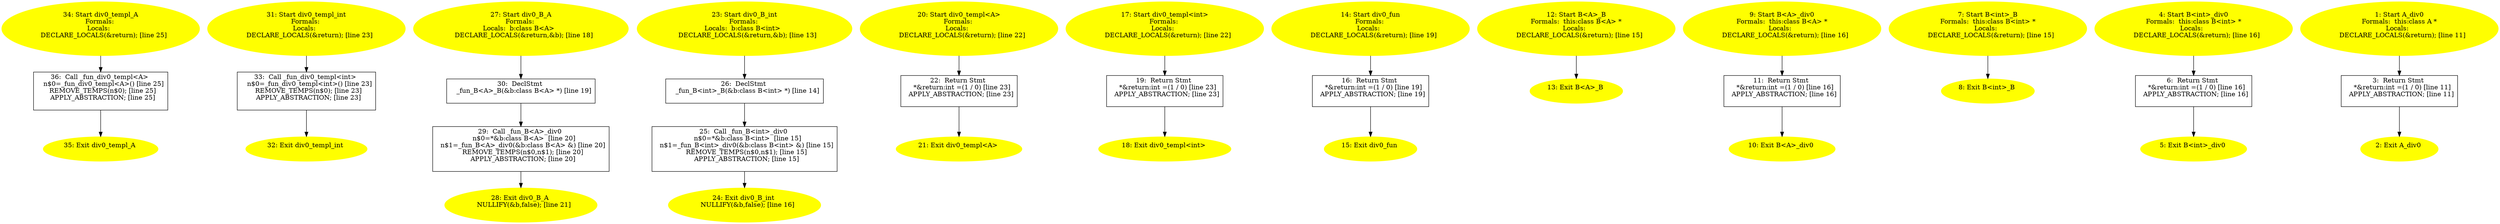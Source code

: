 digraph iCFG {
36 [label="36:  Call _fun_div0_templ<A> \n   n$0=_fun_div0_templ<A>() [line 25]\n  REMOVE_TEMPS(n$0); [line 25]\n  APPLY_ABSTRACTION; [line 25]\n " shape="box"]
	

	 36 -> 35 ;
35 [label="35: Exit div0_templ_A \n  " color=yellow style=filled]
	

34 [label="34: Start div0_templ_A\nFormals: \nLocals:  \n   DECLARE_LOCALS(&return); [line 25]\n " color=yellow style=filled]
	

	 34 -> 36 ;
33 [label="33:  Call _fun_div0_templ<int> \n   n$0=_fun_div0_templ<int>() [line 23]\n  REMOVE_TEMPS(n$0); [line 23]\n  APPLY_ABSTRACTION; [line 23]\n " shape="box"]
	

	 33 -> 32 ;
32 [label="32: Exit div0_templ_int \n  " color=yellow style=filled]
	

31 [label="31: Start div0_templ_int\nFormals: \nLocals:  \n   DECLARE_LOCALS(&return); [line 23]\n " color=yellow style=filled]
	

	 31 -> 33 ;
30 [label="30:  DeclStmt \n   _fun_B<A>_B(&b:class B<A> *) [line 19]\n " shape="box"]
	

	 30 -> 29 ;
29 [label="29:  Call _fun_B<A>_div0 \n   n$0=*&b:class B<A>  [line 20]\n  n$1=_fun_B<A>_div0(&b:class B<A> &) [line 20]\n  REMOVE_TEMPS(n$0,n$1); [line 20]\n  APPLY_ABSTRACTION; [line 20]\n " shape="box"]
	

	 29 -> 28 ;
28 [label="28: Exit div0_B_A \n   NULLIFY(&b,false); [line 21]\n " color=yellow style=filled]
	

27 [label="27: Start div0_B_A\nFormals: \nLocals:  b:class B<A>  \n   DECLARE_LOCALS(&return,&b); [line 18]\n " color=yellow style=filled]
	

	 27 -> 30 ;
26 [label="26:  DeclStmt \n   _fun_B<int>_B(&b:class B<int> *) [line 14]\n " shape="box"]
	

	 26 -> 25 ;
25 [label="25:  Call _fun_B<int>_div0 \n   n$0=*&b:class B<int>  [line 15]\n  n$1=_fun_B<int>_div0(&b:class B<int> &) [line 15]\n  REMOVE_TEMPS(n$0,n$1); [line 15]\n  APPLY_ABSTRACTION; [line 15]\n " shape="box"]
	

	 25 -> 24 ;
24 [label="24: Exit div0_B_int \n   NULLIFY(&b,false); [line 16]\n " color=yellow style=filled]
	

23 [label="23: Start div0_B_int\nFormals: \nLocals:  b:class B<int>  \n   DECLARE_LOCALS(&return,&b); [line 13]\n " color=yellow style=filled]
	

	 23 -> 26 ;
22 [label="22:  Return Stmt \n   *&return:int =(1 / 0) [line 23]\n  APPLY_ABSTRACTION; [line 23]\n " shape="box"]
	

	 22 -> 21 ;
21 [label="21: Exit div0_templ<A> \n  " color=yellow style=filled]
	

20 [label="20: Start div0_templ<A>\nFormals: \nLocals:  \n   DECLARE_LOCALS(&return); [line 22]\n " color=yellow style=filled]
	

	 20 -> 22 ;
19 [label="19:  Return Stmt \n   *&return:int =(1 / 0) [line 23]\n  APPLY_ABSTRACTION; [line 23]\n " shape="box"]
	

	 19 -> 18 ;
18 [label="18: Exit div0_templ<int> \n  " color=yellow style=filled]
	

17 [label="17: Start div0_templ<int>\nFormals: \nLocals:  \n   DECLARE_LOCALS(&return); [line 22]\n " color=yellow style=filled]
	

	 17 -> 19 ;
16 [label="16:  Return Stmt \n   *&return:int =(1 / 0) [line 19]\n  APPLY_ABSTRACTION; [line 19]\n " shape="box"]
	

	 16 -> 15 ;
15 [label="15: Exit div0_fun \n  " color=yellow style=filled]
	

14 [label="14: Start div0_fun\nFormals: \nLocals:  \n   DECLARE_LOCALS(&return); [line 19]\n " color=yellow style=filled]
	

	 14 -> 16 ;
13 [label="13: Exit B<A>_B \n  " color=yellow style=filled]
	

12 [label="12: Start B<A>_B\nFormals:  this:class B<A> *\nLocals:  \n   DECLARE_LOCALS(&return); [line 15]\n " color=yellow style=filled]
	

	 12 -> 13 ;
11 [label="11:  Return Stmt \n   *&return:int =(1 / 0) [line 16]\n  APPLY_ABSTRACTION; [line 16]\n " shape="box"]
	

	 11 -> 10 ;
10 [label="10: Exit B<A>_div0 \n  " color=yellow style=filled]
	

9 [label="9: Start B<A>_div0\nFormals:  this:class B<A> *\nLocals:  \n   DECLARE_LOCALS(&return); [line 16]\n " color=yellow style=filled]
	

	 9 -> 11 ;
8 [label="8: Exit B<int>_B \n  " color=yellow style=filled]
	

7 [label="7: Start B<int>_B\nFormals:  this:class B<int> *\nLocals:  \n   DECLARE_LOCALS(&return); [line 15]\n " color=yellow style=filled]
	

	 7 -> 8 ;
6 [label="6:  Return Stmt \n   *&return:int =(1 / 0) [line 16]\n  APPLY_ABSTRACTION; [line 16]\n " shape="box"]
	

	 6 -> 5 ;
5 [label="5: Exit B<int>_div0 \n  " color=yellow style=filled]
	

4 [label="4: Start B<int>_div0\nFormals:  this:class B<int> *\nLocals:  \n   DECLARE_LOCALS(&return); [line 16]\n " color=yellow style=filled]
	

	 4 -> 6 ;
3 [label="3:  Return Stmt \n   *&return:int =(1 / 0) [line 11]\n  APPLY_ABSTRACTION; [line 11]\n " shape="box"]
	

	 3 -> 2 ;
2 [label="2: Exit A_div0 \n  " color=yellow style=filled]
	

1 [label="1: Start A_div0\nFormals:  this:class A *\nLocals:  \n   DECLARE_LOCALS(&return); [line 11]\n " color=yellow style=filled]
	

	 1 -> 3 ;
}

